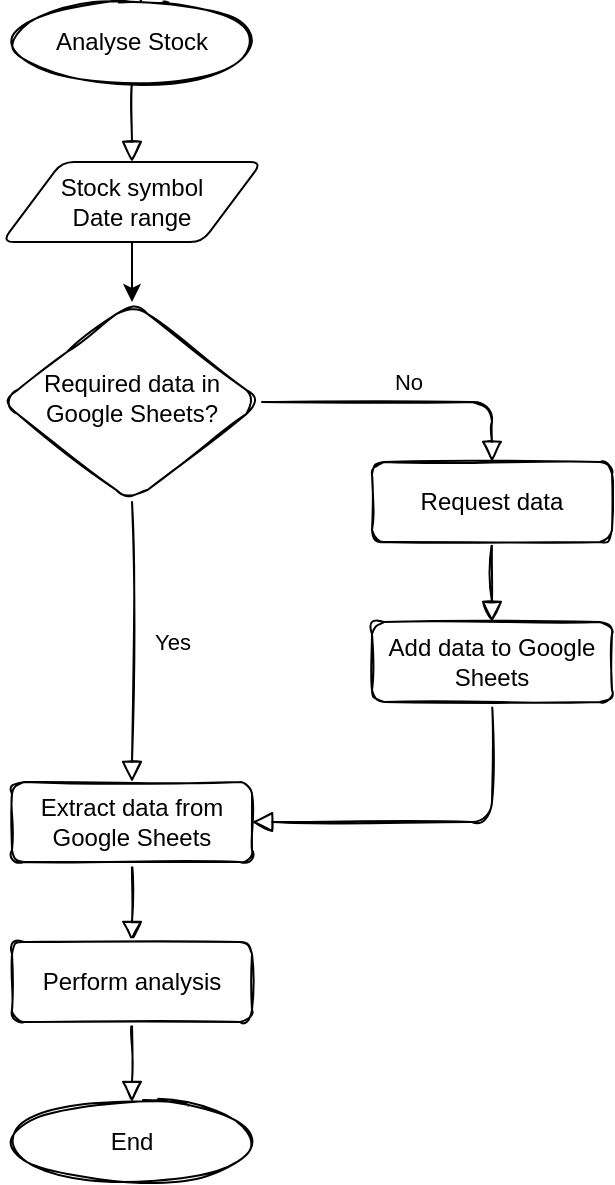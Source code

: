 <mxfile version="19.0.3" type="device" pages="3"><diagram id="C5RBs43oDa-KdzZeNtuy" name="analyse-stock"><mxGraphModel dx="1102" dy="857" grid="1" gridSize="10" guides="1" tooltips="1" connect="1" arrows="1" fold="1" page="1" pageScale="1" pageWidth="827" pageHeight="1169" math="0" shadow="0"><root><mxCell id="WIyWlLk6GJQsqaUBKTNV-0"/><mxCell id="WIyWlLk6GJQsqaUBKTNV-1" parent="WIyWlLk6GJQsqaUBKTNV-0"/><mxCell id="WIyWlLk6GJQsqaUBKTNV-4" value="Yes" style="html=1;jettySize=auto;orthogonalLoop=1;fontSize=11;endArrow=block;endFill=0;endSize=8;strokeWidth=1;shadow=0;labelBackgroundColor=none;edgeStyle=orthogonalEdgeStyle;rounded=1;sketch=1;" parent="WIyWlLk6GJQsqaUBKTNV-1" source="WIyWlLk6GJQsqaUBKTNV-6" target="WIyWlLk6GJQsqaUBKTNV-12" edge="1"><mxGeometry y="20" relative="1" as="geometry"><mxPoint as="offset"/></mxGeometry></mxCell><mxCell id="WIyWlLk6GJQsqaUBKTNV-5" value="No" style="edgeStyle=orthogonalEdgeStyle;html=1;jettySize=auto;orthogonalLoop=1;fontSize=11;endArrow=block;endFill=0;endSize=8;strokeWidth=1;shadow=0;labelBackgroundColor=none;rounded=1;sketch=1;" parent="WIyWlLk6GJQsqaUBKTNV-1" source="WIyWlLk6GJQsqaUBKTNV-6" target="WIyWlLk6GJQsqaUBKTNV-7" edge="1"><mxGeometry y="10" relative="1" as="geometry"><mxPoint as="offset"/><Array as="points"><mxPoint x="520" y="330"/></Array></mxGeometry></mxCell><mxCell id="WIyWlLk6GJQsqaUBKTNV-6" value="Required data in Google Sheets?" style="rhombus;whiteSpace=wrap;html=1;shadow=0;fontFamily=Helvetica;fontSize=12;align=center;strokeWidth=1;spacing=6;spacingTop=-4;rounded=1;sketch=1;" parent="WIyWlLk6GJQsqaUBKTNV-1" vertex="1"><mxGeometry x="275" y="280" width="130" height="100" as="geometry"/></mxCell><mxCell id="jbd5_pp_86b_E5A5t59S-6" value="" style="edgeStyle=orthogonalEdgeStyle;rounded=1;sketch=1;orthogonalLoop=1;jettySize=auto;html=1;endArrow=block;endFill=0;endSize=8;" parent="WIyWlLk6GJQsqaUBKTNV-1" source="WIyWlLk6GJQsqaUBKTNV-7" target="jbd5_pp_86b_E5A5t59S-5" edge="1"><mxGeometry relative="1" as="geometry"/></mxCell><mxCell id="WIyWlLk6GJQsqaUBKTNV-7" value="Request data" style="whiteSpace=wrap;html=1;fontSize=12;glass=0;strokeWidth=1;shadow=0;rounded=1;sketch=1;" parent="WIyWlLk6GJQsqaUBKTNV-1" vertex="1"><mxGeometry x="460" y="360" width="120" height="40" as="geometry"/></mxCell><mxCell id="jbd5_pp_86b_E5A5t59S-20" value="" style="edgeStyle=orthogonalEdgeStyle;rounded=1;sketch=1;orthogonalLoop=1;jettySize=auto;html=1;endArrow=block;endFill=0;endSize=8;" parent="WIyWlLk6GJQsqaUBKTNV-1" source="WIyWlLk6GJQsqaUBKTNV-12" target="jbd5_pp_86b_E5A5t59S-8" edge="1"><mxGeometry relative="1" as="geometry"/></mxCell><mxCell id="WIyWlLk6GJQsqaUBKTNV-12" value="Extract data from Google Sheets" style="whiteSpace=wrap;html=1;fontSize=12;glass=0;strokeWidth=1;shadow=0;rounded=1;sketch=1;" parent="WIyWlLk6GJQsqaUBKTNV-1" vertex="1"><mxGeometry x="280" y="520" width="120" height="40" as="geometry"/></mxCell><mxCell id="jbd5_pp_86b_E5A5t59S-7" style="edgeStyle=orthogonalEdgeStyle;rounded=1;sketch=1;orthogonalLoop=1;jettySize=auto;html=1;exitX=0.5;exitY=1;exitDx=0;exitDy=0;entryX=1;entryY=0.5;entryDx=0;entryDy=0;endArrow=block;endFill=0;endSize=8;" parent="WIyWlLk6GJQsqaUBKTNV-1" source="jbd5_pp_86b_E5A5t59S-5" target="WIyWlLk6GJQsqaUBKTNV-12" edge="1"><mxGeometry relative="1" as="geometry"/></mxCell><mxCell id="jbd5_pp_86b_E5A5t59S-5" value="Add data to Google Sheets" style="whiteSpace=wrap;html=1;fontSize=12;glass=0;strokeWidth=1;shadow=0;rounded=1;sketch=1;" parent="WIyWlLk6GJQsqaUBKTNV-1" vertex="1"><mxGeometry x="460" y="440" width="120" height="40" as="geometry"/></mxCell><mxCell id="XEUAK_X2eD3sA012_Yln-1" value="" style="edgeStyle=orthogonalEdgeStyle;rounded=1;sketch=1;orthogonalLoop=1;jettySize=auto;html=1;endArrow=block;endFill=0;endSize=8;" parent="WIyWlLk6GJQsqaUBKTNV-1" source="jbd5_pp_86b_E5A5t59S-8" target="jbd5_pp_86b_E5A5t59S-23" edge="1"><mxGeometry relative="1" as="geometry"/></mxCell><mxCell id="jbd5_pp_86b_E5A5t59S-8" value="Perform analysis" style="whiteSpace=wrap;html=1;fontSize=12;glass=0;strokeWidth=1;shadow=0;rounded=1;sketch=1;" parent="WIyWlLk6GJQsqaUBKTNV-1" vertex="1"><mxGeometry x="280" y="600" width="120" height="40" as="geometry"/></mxCell><mxCell id="XEUAK_X2eD3sA012_Yln-0" value="" style="edgeStyle=orthogonalEdgeStyle;rounded=1;sketch=1;orthogonalLoop=1;jettySize=auto;html=1;endArrow=block;endFill=0;endSize=8;entryX=0.5;entryY=0;entryDx=0;entryDy=0;" parent="WIyWlLk6GJQsqaUBKTNV-1" source="jbd5_pp_86b_E5A5t59S-10" target="al90s45Pq5sja4cl_9Lq-1" edge="1"><mxGeometry relative="1" as="geometry"/></mxCell><mxCell id="jbd5_pp_86b_E5A5t59S-10" value="Analyse Stock" style="ellipse;whiteSpace=wrap;html=1;rounded=1;sketch=1;" parent="WIyWlLk6GJQsqaUBKTNV-1" vertex="1"><mxGeometry x="280" y="130" width="120" height="40" as="geometry"/></mxCell><mxCell id="jbd5_pp_86b_E5A5t59S-23" value="End" style="ellipse;whiteSpace=wrap;html=1;rounded=1;sketch=1;" parent="WIyWlLk6GJQsqaUBKTNV-1" vertex="1"><mxGeometry x="280" y="680" width="120" height="40" as="geometry"/></mxCell><mxCell id="al90s45Pq5sja4cl_9Lq-3" style="edgeStyle=orthogonalEdgeStyle;rounded=0;orthogonalLoop=1;jettySize=auto;html=1;exitX=0.5;exitY=1;exitDx=0;exitDy=0;fontColor=#000000;" edge="1" parent="WIyWlLk6GJQsqaUBKTNV-1" source="al90s45Pq5sja4cl_9Lq-1" target="WIyWlLk6GJQsqaUBKTNV-6"><mxGeometry relative="1" as="geometry"/></mxCell><mxCell id="al90s45Pq5sja4cl_9Lq-1" value="Stock symbol&lt;br&gt;Date range" style="shape=parallelogram;html=1;strokeWidth=1;perimeter=parallelogramPerimeter;whiteSpace=wrap;rounded=1;arcSize=12;size=0.23;labelBackgroundColor=#FFFFFF;fontColor=#000000;fillColor=none;" vertex="1" parent="WIyWlLk6GJQsqaUBKTNV-1"><mxGeometry x="275" y="210" width="130" height="40" as="geometry"/></mxCell></root></mxGraphModel></diagram><diagram name="analyse-1-stock" id="1g8tSgxv-kQjl1WEyJjz"><mxGraphModel dx="1102" dy="857" grid="1" gridSize="10" guides="1" tooltips="1" connect="1" arrows="1" fold="1" page="1" pageScale="1" pageWidth="827" pageHeight="1169" math="0" shadow="0"><root><mxCell id="R5vlRbSWafCek7MwkQpw-0"/><mxCell id="R5vlRbSWafCek7MwkQpw-1" parent="R5vlRbSWafCek7MwkQpw-0"/><mxCell id="D2U3W6H2dqriYpAzt8Wa-2" value="" style="edgeStyle=orthogonalEdgeStyle;rounded=1;sketch=1;orthogonalLoop=1;jettySize=auto;html=1;endArrow=block;endFill=0;endSize=8;" parent="R5vlRbSWafCek7MwkQpw-1" source="R5vlRbSWafCek7MwkQpw-16" target="D2U3W6H2dqriYpAzt8Wa-0" edge="1"><mxGeometry relative="1" as="geometry"/></mxCell><mxCell id="R5vlRbSWafCek7MwkQpw-16" value="Analyse Single Stock" style="ellipse;whiteSpace=wrap;html=1;rounded=1;sketch=1;" parent="R5vlRbSWafCek7MwkQpw-1" vertex="1"><mxGeometry x="240" y="40" width="200" height="40" as="geometry"/></mxCell><mxCell id="R5vlRbSWafCek7MwkQpw-19" value="" style="edgeStyle=orthogonalEdgeStyle;rounded=1;sketch=1;orthogonalLoop=1;jettySize=auto;html=1;endArrow=block;endFill=0;endSize=8;" parent="R5vlRbSWafCek7MwkQpw-1" source="R5vlRbSWafCek7MwkQpw-20" target="R5vlRbSWafCek7MwkQpw-21" edge="1"><mxGeometry relative="1" as="geometry"/></mxCell><mxCell id="R5vlRbSWafCek7MwkQpw-20" value="&lt;span style=&quot;color: rgb(0, 0, 0); font-family: Helvetica; font-size: 12px; font-style: normal; font-variant-ligatures: normal; font-variant-caps: normal; font-weight: 400; letter-spacing: normal; orphans: 2; text-align: center; text-indent: 0px; text-transform: none; widows: 2; word-spacing: 0px; -webkit-text-stroke-width: 0px; background-color: rgb(248, 249, 250); text-decoration-thickness: initial; text-decoration-style: initial; text-decoration-color: initial; float: none; display: inline !important;&quot;&gt;Display analysis&lt;/span&gt;" style="shape=parallelogram;perimeter=parallelogramPerimeter;whiteSpace=wrap;html=1;fixedSize=1;rounded=1;sketch=1;" parent="R5vlRbSWafCek7MwkQpw-1" vertex="1"><mxGeometry x="275" y="410" width="130" height="40" as="geometry"/></mxCell><mxCell id="R5vlRbSWafCek7MwkQpw-21" value="End" style="ellipse;whiteSpace=wrap;html=1;rounded=1;sketch=1;" parent="R5vlRbSWafCek7MwkQpw-1" vertex="1"><mxGeometry x="280" y="490" width="120" height="40" as="geometry"/></mxCell><mxCell id="D2U3W6H2dqriYpAzt8Wa-4" value="" style="edgeStyle=orthogonalEdgeStyle;rounded=1;sketch=1;orthogonalLoop=1;jettySize=auto;html=1;endArrow=block;endFill=0;endSize=8;" parent="R5vlRbSWafCek7MwkQpw-1" source="D2U3W6H2dqriYpAzt8Wa-0" target="D2U3W6H2dqriYpAzt8Wa-3" edge="1"><mxGeometry relative="1" as="geometry"/></mxCell><mxCell id="D2U3W6H2dqriYpAzt8Wa-0" value="Enter Symbol" style="html=1;strokeWidth=2;shape=manualInput;whiteSpace=wrap;rounded=1;size=26;arcSize=11;sketch=1;" parent="R5vlRbSWafCek7MwkQpw-1" vertex="1"><mxGeometry x="280" y="120" width="120" height="60" as="geometry"/></mxCell><mxCell id="ye6VivhllDfp35Yah9TG-1" value="" style="edgeStyle=orthogonalEdgeStyle;rounded=1;sketch=1;orthogonalLoop=1;jettySize=auto;html=1;endArrow=block;endFill=0;endSize=8;" parent="R5vlRbSWafCek7MwkQpw-1" source="D2U3W6H2dqriYpAzt8Wa-1" target="R5vlRbSWafCek7MwkQpw-20" edge="1"><mxGeometry relative="1" as="geometry"/></mxCell><mxCell id="D2U3W6H2dqriYpAzt8Wa-1" value="Analyse Data" style="verticalLabelPosition=middle;verticalAlign=middle;html=1;shape=process;whiteSpace=wrap;rounded=1;size=0.14;arcSize=6;sketch=1;labelPosition=center;align=center;" parent="R5vlRbSWafCek7MwkQpw-1" vertex="1"><mxGeometry x="280" y="320" width="120" height="50" as="geometry"/></mxCell><mxCell id="ye6VivhllDfp35Yah9TG-0" value="" style="edgeStyle=orthogonalEdgeStyle;rounded=1;sketch=1;orthogonalLoop=1;jettySize=auto;html=1;endArrow=block;endFill=0;endSize=8;" parent="R5vlRbSWafCek7MwkQpw-1" source="D2U3W6H2dqriYpAzt8Wa-3" target="D2U3W6H2dqriYpAzt8Wa-1" edge="1"><mxGeometry relative="1" as="geometry"/></mxCell><mxCell id="D2U3W6H2dqriYpAzt8Wa-3" value="Enter date range" style="html=1;strokeWidth=2;shape=manualInput;whiteSpace=wrap;rounded=1;size=26;arcSize=11;sketch=1;" parent="R5vlRbSWafCek7MwkQpw-1" vertex="1"><mxGeometry x="280" y="220" width="120" height="60" as="geometry"/></mxCell></root></mxGraphModel></diagram><diagram id="bDCIOCg3uxfSGaP6Jeq7" name="home"><mxGraphModel dx="1102" dy="857" grid="1" gridSize="10" guides="1" tooltips="1" connect="1" arrows="1" fold="1" page="1" pageScale="1" pageWidth="827" pageHeight="1169" math="0" shadow="0"><root><mxCell id="0"/><mxCell id="1" parent="0"/><mxCell id="nyEZRVIEHXPqnXLxZ-Km-7" value="" style="strokeWidth=1;shadow=0;dashed=0;align=center;html=1;shape=mxgraph.mockup.containers.browserWindow;rSize=0;strokeColor=#666666;strokeColor2=#008cff;strokeColor3=#c4c4c4;mainText=,;recursiveResize=0;" vertex="1" parent="1"><mxGeometry x="20" y="250" width="550" height="380" as="geometry"/></mxCell><mxCell id="nyEZRVIEHXPqnXLxZ-Km-8" value="Page 1" style="strokeWidth=1;shadow=0;dashed=0;align=center;html=1;shape=mxgraph.mockup.containers.anchor;fontSize=17;fontColor=#666666;align=left;" vertex="1" parent="nyEZRVIEHXPqnXLxZ-Km-7"><mxGeometry x="60" y="12" width="110" height="26" as="geometry"/></mxCell><mxCell id="nyEZRVIEHXPqnXLxZ-Km-9" value="https://www.draw.io" style="strokeWidth=1;shadow=0;dashed=0;align=center;html=1;shape=mxgraph.mockup.containers.anchor;rSize=0;fontSize=17;fontColor=#666666;align=left;" vertex="1" parent="nyEZRVIEHXPqnXLxZ-Km-7"><mxGeometry x="130" y="60" width="250" height="26" as="geometry"/></mxCell><mxCell id="nyEZRVIEHXPqnXLxZ-Km-10" value="" style="strokeWidth=1;shadow=0;dashed=0;align=center;html=1;shape=mxgraph.mockup.containers.browserWindow;rSize=0;strokeColor=#666666;strokeColor2=#008cff;strokeColor3=#c4c4c4;mainText=,;recursiveResize=0;" vertex="1" parent="1"><mxGeometry x="20" y="250" width="780" height="640" as="geometry"/></mxCell><mxCell id="nyEZRVIEHXPqnXLxZ-Km-11" value="AnalaStock" style="strokeWidth=1;shadow=0;dashed=0;align=center;html=1;shape=mxgraph.mockup.containers.anchor;fontSize=17;fontColor=#666666;align=left;" vertex="1" parent="nyEZRVIEHXPqnXLxZ-Km-10"><mxGeometry x="60" y="12" width="110" height="26" as="geometry"/></mxCell><mxCell id="nyEZRVIEHXPqnXLxZ-Km-12" value="https://analastock.herokuapp.com/" style="strokeWidth=1;shadow=0;dashed=0;align=center;html=1;shape=mxgraph.mockup.containers.anchor;rSize=0;fontSize=17;fontColor=#666666;align=left;" vertex="1" parent="nyEZRVIEHXPqnXLxZ-Km-10"><mxGeometry x="130" y="60" width="250" height="26" as="geometry"/></mxCell><mxCell id="nyEZRVIEHXPqnXLxZ-Km-15" value="Run AnalaStock" style="strokeWidth=1;shadow=0;dashed=0;align=center;html=1;shape=mxgraph.mockup.buttons.button;strokeColor=#666666;fontColor=#ffffff;mainText=;buttonStyle=round;fontSize=17;fontStyle=1;fillColor=#008cff;whiteSpace=wrap;labelBackgroundColor=#008cff;" vertex="1" parent="nyEZRVIEHXPqnXLxZ-Km-10"><mxGeometry x="20" y="120" width="150" height="50" as="geometry"/></mxCell><mxCell id="nyEZRVIEHXPqnXLxZ-Km-13" value="" style="rounded=0;whiteSpace=wrap;html=1;labelBackgroundColor=#FFFFFF;fillColor=#000000;" vertex="1" parent="nyEZRVIEHXPqnXLxZ-Km-10"><mxGeometry x="20" y="180" width="670" height="430" as="geometry"/></mxCell><mxCell id="nyEZRVIEHXPqnXLxZ-Km-14" value="Enter symbol:&amp;nbsp;" style="strokeWidth=1;shadow=0;dashed=0;align=center;html=1;shape=mxgraph.mockup.text.textBox;align=left;fontSize=17;spacingLeft=4;spacingTop=-3;mainText=;labelBackgroundColor=#000000;fillColor=#000000;fontColor=#FFFFFF;" vertex="1" parent="1"><mxGeometry x="40" y="430" width="150" height="30" as="geometry"/></mxCell></root></mxGraphModel></diagram></mxfile>